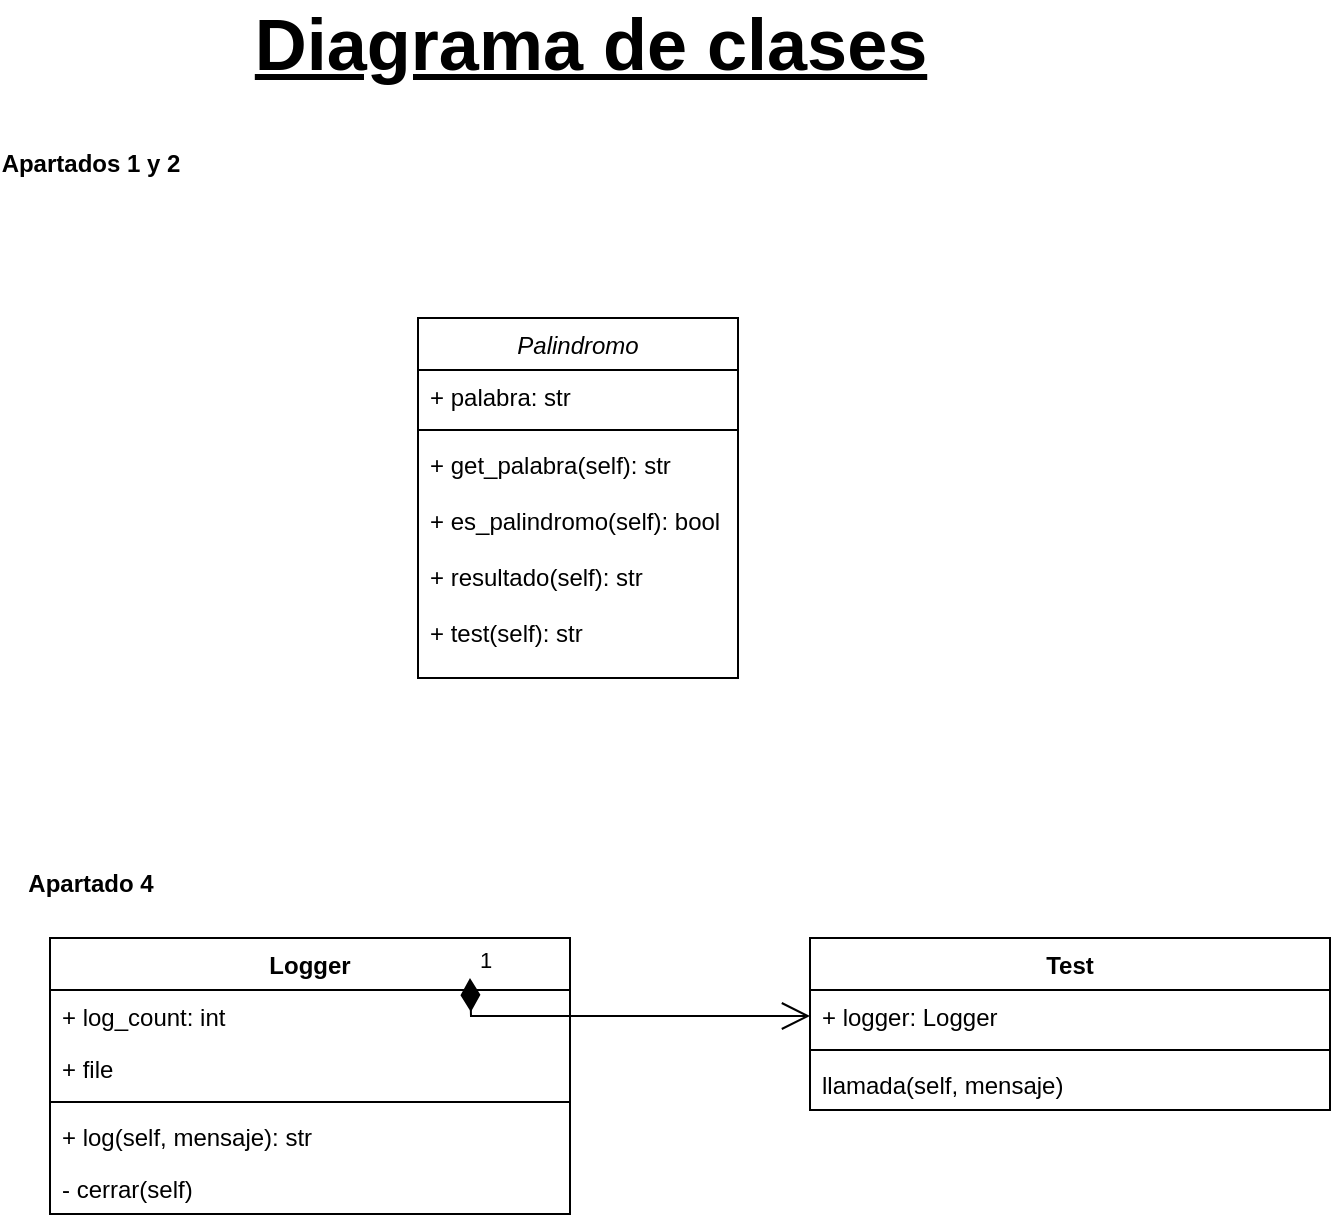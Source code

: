 <mxfile version="24.0.4" type="device">
  <diagram id="C5RBs43oDa-KdzZeNtuy" name="Page-1">
    <mxGraphModel dx="1194" dy="606" grid="1" gridSize="10" guides="1" tooltips="1" connect="1" arrows="1" fold="1" page="1" pageScale="1" pageWidth="827" pageHeight="1169" math="0" shadow="0">
      <root>
        <mxCell id="WIyWlLk6GJQsqaUBKTNV-0" />
        <mxCell id="WIyWlLk6GJQsqaUBKTNV-1" parent="WIyWlLk6GJQsqaUBKTNV-0" />
        <mxCell id="zkfFHV4jXpPFQw0GAbJ--0" value="Palindromo" style="swimlane;fontStyle=2;align=center;verticalAlign=top;childLayout=stackLayout;horizontal=1;startSize=26;horizontalStack=0;resizeParent=1;resizeLast=0;collapsible=1;marginBottom=0;rounded=0;shadow=0;strokeWidth=1;" parent="WIyWlLk6GJQsqaUBKTNV-1" vertex="1">
          <mxGeometry x="254" y="210" width="160" height="180" as="geometry">
            <mxRectangle x="230" y="140" width="160" height="26" as="alternateBounds" />
          </mxGeometry>
        </mxCell>
        <mxCell id="zkfFHV4jXpPFQw0GAbJ--1" value="+ palabra: str" style="text;align=left;verticalAlign=top;spacingLeft=4;spacingRight=4;overflow=hidden;rotatable=0;points=[[0,0.5],[1,0.5]];portConstraint=eastwest;" parent="zkfFHV4jXpPFQw0GAbJ--0" vertex="1">
          <mxGeometry y="26" width="160" height="26" as="geometry" />
        </mxCell>
        <mxCell id="zkfFHV4jXpPFQw0GAbJ--4" value="" style="line;html=1;strokeWidth=1;align=left;verticalAlign=middle;spacingTop=-1;spacingLeft=3;spacingRight=3;rotatable=0;labelPosition=right;points=[];portConstraint=eastwest;" parent="zkfFHV4jXpPFQw0GAbJ--0" vertex="1">
          <mxGeometry y="52" width="160" height="8" as="geometry" />
        </mxCell>
        <mxCell id="zkfFHV4jXpPFQw0GAbJ--5" value="+ get_palabra(self): str&#xa;&#xa;+ es_palindromo(self): bool&#xa;&#xa;+ resultado(self): str&#xa;&#xa;+ test(self): str" style="text;align=left;verticalAlign=top;spacingLeft=4;spacingRight=4;overflow=hidden;rotatable=0;points=[[0,0.5],[1,0.5]];portConstraint=eastwest;" parent="zkfFHV4jXpPFQw0GAbJ--0" vertex="1">
          <mxGeometry y="60" width="160" height="120" as="geometry" />
        </mxCell>
        <mxCell id="JGtqKMapW5bJlIkenJne-1" value="Apartados 1 y 2" style="text;align=center;fontStyle=1;verticalAlign=middle;spacingLeft=3;spacingRight=3;strokeColor=none;rotatable=0;points=[[0,0.5],[1,0.5]];portConstraint=eastwest;html=1;" vertex="1" parent="WIyWlLk6GJQsqaUBKTNV-1">
          <mxGeometry x="50" y="120" width="80" height="26" as="geometry" />
        </mxCell>
        <mxCell id="JGtqKMapW5bJlIkenJne-3" value="Apartado 4" style="text;align=center;fontStyle=1;verticalAlign=middle;spacingLeft=3;spacingRight=3;strokeColor=none;rotatable=0;points=[[0,0.5],[1,0.5]];portConstraint=eastwest;html=1;" vertex="1" parent="WIyWlLk6GJQsqaUBKTNV-1">
          <mxGeometry x="50" y="480" width="80" height="26" as="geometry" />
        </mxCell>
        <mxCell id="JGtqKMapW5bJlIkenJne-4" value="Logger&lt;div&gt;&lt;br&gt;&lt;/div&gt;" style="swimlane;fontStyle=1;align=center;verticalAlign=top;childLayout=stackLayout;horizontal=1;startSize=26;horizontalStack=0;resizeParent=1;resizeParentMax=0;resizeLast=0;collapsible=1;marginBottom=0;whiteSpace=wrap;html=1;" vertex="1" parent="WIyWlLk6GJQsqaUBKTNV-1">
          <mxGeometry x="70" y="520" width="260" height="138" as="geometry" />
        </mxCell>
        <mxCell id="JGtqKMapW5bJlIkenJne-22" value="1" style="endArrow=open;html=1;endSize=12;startArrow=diamondThin;startSize=14;startFill=1;edgeStyle=orthogonalEdgeStyle;align=left;verticalAlign=bottom;rounded=0;" edge="1" parent="JGtqKMapW5bJlIkenJne-4" target="JGtqKMapW5bJlIkenJne-16">
          <mxGeometry x="-1" y="3" relative="1" as="geometry">
            <mxPoint x="210" y="20" as="sourcePoint" />
            <mxPoint x="370" y="20" as="targetPoint" />
          </mxGeometry>
        </mxCell>
        <mxCell id="JGtqKMapW5bJlIkenJne-5" value="+ log_count: int" style="text;strokeColor=none;fillColor=none;align=left;verticalAlign=top;spacingLeft=4;spacingRight=4;overflow=hidden;rotatable=0;points=[[0,0.5],[1,0.5]];portConstraint=eastwest;whiteSpace=wrap;html=1;" vertex="1" parent="JGtqKMapW5bJlIkenJne-4">
          <mxGeometry y="26" width="260" height="26" as="geometry" />
        </mxCell>
        <mxCell id="JGtqKMapW5bJlIkenJne-12" value="+ file" style="text;strokeColor=none;fillColor=none;align=left;verticalAlign=top;spacingLeft=4;spacingRight=4;overflow=hidden;rotatable=0;points=[[0,0.5],[1,0.5]];portConstraint=eastwest;whiteSpace=wrap;html=1;" vertex="1" parent="JGtqKMapW5bJlIkenJne-4">
          <mxGeometry y="52" width="260" height="26" as="geometry" />
        </mxCell>
        <mxCell id="JGtqKMapW5bJlIkenJne-6" value="" style="line;strokeWidth=1;fillColor=none;align=left;verticalAlign=middle;spacingTop=-1;spacingLeft=3;spacingRight=3;rotatable=0;labelPosition=right;points=[];portConstraint=eastwest;strokeColor=inherit;" vertex="1" parent="JGtqKMapW5bJlIkenJne-4">
          <mxGeometry y="78" width="260" height="8" as="geometry" />
        </mxCell>
        <mxCell id="JGtqKMapW5bJlIkenJne-7" value="+ log(self, mensaje): str" style="text;strokeColor=none;fillColor=none;align=left;verticalAlign=top;spacingLeft=4;spacingRight=4;overflow=hidden;rotatable=0;points=[[0,0.5],[1,0.5]];portConstraint=eastwest;whiteSpace=wrap;html=1;" vertex="1" parent="JGtqKMapW5bJlIkenJne-4">
          <mxGeometry y="86" width="260" height="26" as="geometry" />
        </mxCell>
        <mxCell id="JGtqKMapW5bJlIkenJne-14" value="- cerrar(self)" style="text;strokeColor=none;fillColor=none;align=left;verticalAlign=top;spacingLeft=4;spacingRight=4;overflow=hidden;rotatable=0;points=[[0,0.5],[1,0.5]];portConstraint=eastwest;whiteSpace=wrap;html=1;" vertex="1" parent="JGtqKMapW5bJlIkenJne-4">
          <mxGeometry y="112" width="260" height="26" as="geometry" />
        </mxCell>
        <mxCell id="JGtqKMapW5bJlIkenJne-15" value="&lt;div&gt;Test&lt;/div&gt;" style="swimlane;fontStyle=1;align=center;verticalAlign=top;childLayout=stackLayout;horizontal=1;startSize=26;horizontalStack=0;resizeParent=1;resizeParentMax=0;resizeLast=0;collapsible=1;marginBottom=0;whiteSpace=wrap;html=1;" vertex="1" parent="WIyWlLk6GJQsqaUBKTNV-1">
          <mxGeometry x="450" y="520" width="260" height="86" as="geometry" />
        </mxCell>
        <mxCell id="JGtqKMapW5bJlIkenJne-16" value="+ logger: Logger" style="text;strokeColor=none;fillColor=none;align=left;verticalAlign=top;spacingLeft=4;spacingRight=4;overflow=hidden;rotatable=0;points=[[0,0.5],[1,0.5]];portConstraint=eastwest;whiteSpace=wrap;html=1;" vertex="1" parent="JGtqKMapW5bJlIkenJne-15">
          <mxGeometry y="26" width="260" height="26" as="geometry" />
        </mxCell>
        <mxCell id="JGtqKMapW5bJlIkenJne-18" value="" style="line;strokeWidth=1;fillColor=none;align=left;verticalAlign=middle;spacingTop=-1;spacingLeft=3;spacingRight=3;rotatable=0;labelPosition=right;points=[];portConstraint=eastwest;strokeColor=inherit;" vertex="1" parent="JGtqKMapW5bJlIkenJne-15">
          <mxGeometry y="52" width="260" height="8" as="geometry" />
        </mxCell>
        <mxCell id="JGtqKMapW5bJlIkenJne-20" value="llamada(self, mensaje)" style="text;strokeColor=none;fillColor=none;align=left;verticalAlign=top;spacingLeft=4;spacingRight=4;overflow=hidden;rotatable=0;points=[[0,0.5],[1,0.5]];portConstraint=eastwest;whiteSpace=wrap;html=1;" vertex="1" parent="JGtqKMapW5bJlIkenJne-15">
          <mxGeometry y="60" width="260" height="26" as="geometry" />
        </mxCell>
        <mxCell id="JGtqKMapW5bJlIkenJne-23" value="&lt;span style=&quot;font-size: 36px;&quot;&gt;&lt;u&gt;Diagrama de clases&lt;/u&gt;&lt;/span&gt;" style="text;align=center;fontStyle=1;verticalAlign=middle;spacingLeft=3;spacingRight=3;strokeColor=none;rotatable=0;points=[[0,0.5],[1,0.5]];portConstraint=eastwest;html=1;" vertex="1" parent="WIyWlLk6GJQsqaUBKTNV-1">
          <mxGeometry x="300" y="60" width="80" height="26" as="geometry" />
        </mxCell>
        <mxCell id="JGtqKMapW5bJlIkenJne-24" style="edgeStyle=orthogonalEdgeStyle;rounded=0;orthogonalLoop=1;jettySize=auto;html=1;exitX=1;exitY=0.5;exitDx=0;exitDy=0;" edge="1" parent="WIyWlLk6GJQsqaUBKTNV-1" source="JGtqKMapW5bJlIkenJne-23" target="JGtqKMapW5bJlIkenJne-23">
          <mxGeometry relative="1" as="geometry" />
        </mxCell>
      </root>
    </mxGraphModel>
  </diagram>
</mxfile>
